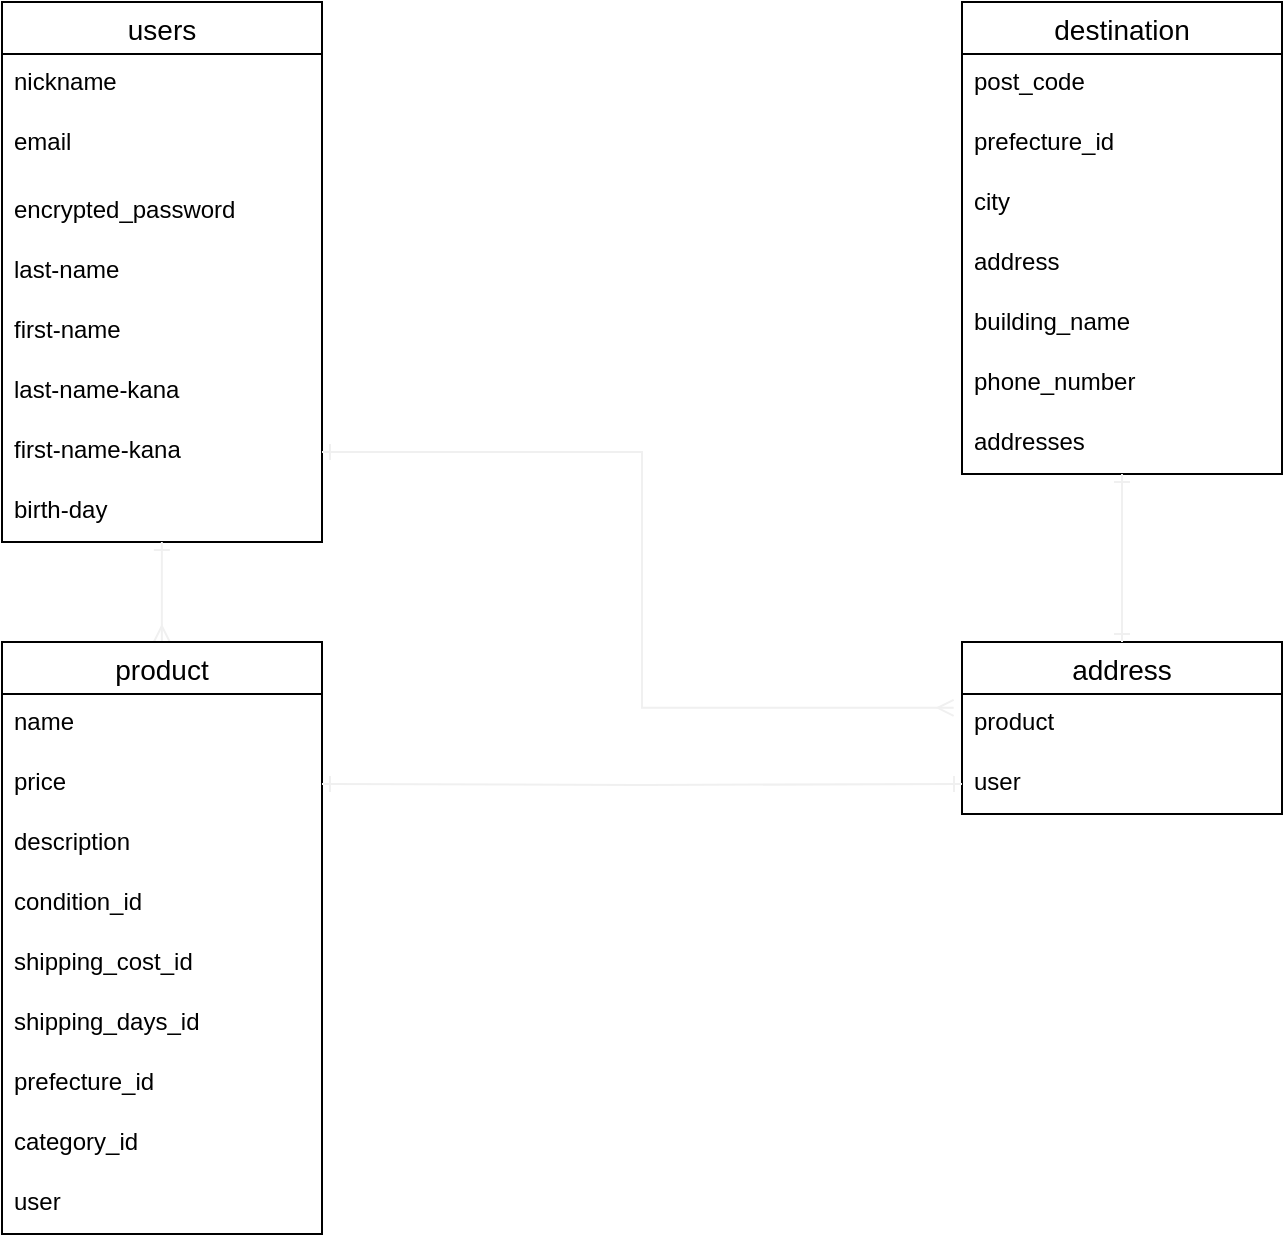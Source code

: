 <mxfile>
    <diagram id="_0M3nH67_NEi3Oq9-1mu" name="ページ2">
        <mxGraphModel dx="728" dy="680" grid="1" gridSize="10" guides="1" tooltips="1" connect="1" arrows="1" fold="1" page="1" pageScale="1" pageWidth="827" pageHeight="1169" math="0" shadow="0">
            <root>
                <mxCell id="R8pcYM-6dIFiuVNvw7nZ-0"/>
                <mxCell id="R8pcYM-6dIFiuVNvw7nZ-1" parent="R8pcYM-6dIFiuVNvw7nZ-0"/>
                <mxCell id="En99tIec1dn_C65rDExE-0" value="users" style="swimlane;fontStyle=0;childLayout=stackLayout;horizontal=1;startSize=26;horizontalStack=0;resizeParent=1;resizeParentMax=0;resizeLast=0;collapsible=1;marginBottom=0;align=center;fontSize=14;" vertex="1" parent="R8pcYM-6dIFiuVNvw7nZ-1">
                    <mxGeometry x="40" y="40" width="160" height="270" as="geometry"/>
                </mxCell>
                <mxCell id="En99tIec1dn_C65rDExE-1" value="nickname" style="text;strokeColor=none;fillColor=none;spacingLeft=4;spacingRight=4;overflow=hidden;rotatable=0;points=[[0,0.5],[1,0.5]];portConstraint=eastwest;fontSize=12;" vertex="1" parent="En99tIec1dn_C65rDExE-0">
                    <mxGeometry y="26" width="160" height="30" as="geometry"/>
                </mxCell>
                <mxCell id="En99tIec1dn_C65rDExE-2" value="email" style="text;strokeColor=none;fillColor=none;spacingLeft=4;spacingRight=4;overflow=hidden;rotatable=0;points=[[0,0.5],[1,0.5]];portConstraint=eastwest;fontSize=12;" vertex="1" parent="En99tIec1dn_C65rDExE-0">
                    <mxGeometry y="56" width="160" height="34" as="geometry"/>
                </mxCell>
                <mxCell id="En99tIec1dn_C65rDExE-3" value="encrypted_password" style="text;strokeColor=none;fillColor=none;spacingLeft=4;spacingRight=4;overflow=hidden;rotatable=0;points=[[0,0.5],[1,0.5]];portConstraint=eastwest;fontSize=12;" vertex="1" parent="En99tIec1dn_C65rDExE-0">
                    <mxGeometry y="90" width="160" height="30" as="geometry"/>
                </mxCell>
                <mxCell id="En99tIec1dn_C65rDExE-4" value="last-name" style="text;strokeColor=none;fillColor=none;spacingLeft=4;spacingRight=4;overflow=hidden;rotatable=0;points=[[0,0.5],[1,0.5]];portConstraint=eastwest;fontSize=12;" vertex="1" parent="En99tIec1dn_C65rDExE-0">
                    <mxGeometry y="120" width="160" height="30" as="geometry"/>
                </mxCell>
                <mxCell id="En99tIec1dn_C65rDExE-5" value="first-name" style="text;strokeColor=none;fillColor=none;spacingLeft=4;spacingRight=4;overflow=hidden;rotatable=0;points=[[0,0.5],[1,0.5]];portConstraint=eastwest;fontSize=12;" vertex="1" parent="En99tIec1dn_C65rDExE-0">
                    <mxGeometry y="150" width="160" height="30" as="geometry"/>
                </mxCell>
                <mxCell id="En99tIec1dn_C65rDExE-6" value="last-name-kana" style="text;strokeColor=none;fillColor=none;spacingLeft=4;spacingRight=4;overflow=hidden;rotatable=0;points=[[0,0.5],[1,0.5]];portConstraint=eastwest;fontSize=12;" vertex="1" parent="En99tIec1dn_C65rDExE-0">
                    <mxGeometry y="180" width="160" height="30" as="geometry"/>
                </mxCell>
                <mxCell id="En99tIec1dn_C65rDExE-7" value="first-name-kana" style="text;strokeColor=none;fillColor=none;spacingLeft=4;spacingRight=4;overflow=hidden;rotatable=0;points=[[0,0.5],[1,0.5]];portConstraint=eastwest;fontSize=12;" vertex="1" parent="En99tIec1dn_C65rDExE-0">
                    <mxGeometry y="210" width="160" height="30" as="geometry"/>
                </mxCell>
                <mxCell id="En99tIec1dn_C65rDExE-8" value="birth-day" style="text;strokeColor=none;fillColor=none;spacingLeft=4;spacingRight=4;overflow=hidden;rotatable=0;points=[[0,0.5],[1,0.5]];portConstraint=eastwest;fontSize=12;" vertex="1" parent="En99tIec1dn_C65rDExE-0">
                    <mxGeometry y="240" width="160" height="30" as="geometry"/>
                </mxCell>
                <mxCell id="77E4027k5SxiQhYJZpMu-0" value="destination" style="swimlane;fontStyle=0;childLayout=stackLayout;horizontal=1;startSize=26;horizontalStack=0;resizeParent=1;resizeParentMax=0;resizeLast=0;collapsible=1;marginBottom=0;align=center;fontSize=14;" vertex="1" parent="R8pcYM-6dIFiuVNvw7nZ-1">
                    <mxGeometry x="520" y="40" width="160" height="236" as="geometry"/>
                </mxCell>
                <mxCell id="77E4027k5SxiQhYJZpMu-5" value="post_code" style="text;strokeColor=none;fillColor=none;spacingLeft=4;spacingRight=4;overflow=hidden;rotatable=0;points=[[0,0.5],[1,0.5]];portConstraint=eastwest;fontSize=12;" vertex="1" parent="77E4027k5SxiQhYJZpMu-0">
                    <mxGeometry y="26" width="160" height="30" as="geometry"/>
                </mxCell>
                <mxCell id="77E4027k5SxiQhYJZpMu-6" value="prefecture_id" style="text;strokeColor=none;fillColor=none;spacingLeft=4;spacingRight=4;overflow=hidden;rotatable=0;points=[[0,0.5],[1,0.5]];portConstraint=eastwest;fontSize=12;" vertex="1" parent="77E4027k5SxiQhYJZpMu-0">
                    <mxGeometry y="56" width="160" height="30" as="geometry"/>
                </mxCell>
                <mxCell id="77E4027k5SxiQhYJZpMu-7" value="city" style="text;strokeColor=none;fillColor=none;spacingLeft=4;spacingRight=4;overflow=hidden;rotatable=0;points=[[0,0.5],[1,0.5]];portConstraint=eastwest;fontSize=12;" vertex="1" parent="77E4027k5SxiQhYJZpMu-0">
                    <mxGeometry y="86" width="160" height="30" as="geometry"/>
                </mxCell>
                <mxCell id="77E4027k5SxiQhYJZpMu-8" value="address" style="text;strokeColor=none;fillColor=none;spacingLeft=4;spacingRight=4;overflow=hidden;rotatable=0;points=[[0,0.5],[1,0.5]];portConstraint=eastwest;fontSize=12;" vertex="1" parent="77E4027k5SxiQhYJZpMu-0">
                    <mxGeometry y="116" width="160" height="30" as="geometry"/>
                </mxCell>
                <mxCell id="77E4027k5SxiQhYJZpMu-9" value="building_name" style="text;strokeColor=none;fillColor=none;spacingLeft=4;spacingRight=4;overflow=hidden;rotatable=0;points=[[0,0.5],[1,0.5]];portConstraint=eastwest;fontSize=12;" vertex="1" parent="77E4027k5SxiQhYJZpMu-0">
                    <mxGeometry y="146" width="160" height="30" as="geometry"/>
                </mxCell>
                <mxCell id="77E4027k5SxiQhYJZpMu-10" value="phone_number" style="text;strokeColor=none;fillColor=none;spacingLeft=4;spacingRight=4;overflow=hidden;rotatable=0;points=[[0,0.5],[1,0.5]];portConstraint=eastwest;fontSize=12;" vertex="1" parent="77E4027k5SxiQhYJZpMu-0">
                    <mxGeometry y="176" width="160" height="30" as="geometry"/>
                </mxCell>
                <mxCell id="IUIaBf5F-ILwce-eCE-9-24" value="addresses" style="text;strokeColor=none;fillColor=none;spacingLeft=4;spacingRight=4;overflow=hidden;rotatable=0;points=[[0,0.5],[1,0.5]];portConstraint=eastwest;fontSize=12;" vertex="1" parent="77E4027k5SxiQhYJZpMu-0">
                    <mxGeometry y="206" width="160" height="30" as="geometry"/>
                </mxCell>
                <mxCell id="lUwhcgoe3vLOZCY1hywW-0" style="edgeStyle=orthogonalEdgeStyle;rounded=0;orthogonalLoop=1;jettySize=auto;html=1;startArrow=ERone;startFill=0;endArrow=ERmany;endFill=0;strokeColor=#f0f0f0;strokeWidth=1;entryX=0.5;entryY=0;entryDx=0;entryDy=0;" edge="1" parent="R8pcYM-6dIFiuVNvw7nZ-1">
                    <mxGeometry relative="1" as="geometry">
                        <mxPoint x="119.92" y="360" as="targetPoint"/>
                        <mxPoint x="119.92" y="310" as="sourcePoint"/>
                        <Array as="points"/>
                    </mxGeometry>
                </mxCell>
                <mxCell id="IUIaBf5F-ILwce-eCE-9-0" value="product" style="swimlane;fontStyle=0;childLayout=stackLayout;horizontal=1;startSize=26;horizontalStack=0;resizeParent=1;resizeParentMax=0;resizeLast=0;collapsible=1;marginBottom=0;align=center;fontSize=14;" vertex="1" parent="R8pcYM-6dIFiuVNvw7nZ-1">
                    <mxGeometry x="40" y="360" width="160" height="296" as="geometry"/>
                </mxCell>
                <mxCell id="IUIaBf5F-ILwce-eCE-9-1" value="name" style="text;strokeColor=none;fillColor=none;spacingLeft=4;spacingRight=4;overflow=hidden;rotatable=0;points=[[0,0.5],[1,0.5]];portConstraint=eastwest;fontSize=12;" vertex="1" parent="IUIaBf5F-ILwce-eCE-9-0">
                    <mxGeometry y="26" width="160" height="30" as="geometry"/>
                </mxCell>
                <mxCell id="IUIaBf5F-ILwce-eCE-9-2" value="price" style="text;strokeColor=none;fillColor=none;spacingLeft=4;spacingRight=4;overflow=hidden;rotatable=0;points=[[0,0.5],[1,0.5]];portConstraint=eastwest;fontSize=12;" vertex="1" parent="IUIaBf5F-ILwce-eCE-9-0">
                    <mxGeometry y="56" width="160" height="30" as="geometry"/>
                </mxCell>
                <mxCell id="IUIaBf5F-ILwce-eCE-9-3" value="description" style="text;strokeColor=none;fillColor=none;spacingLeft=4;spacingRight=4;overflow=hidden;rotatable=0;points=[[0,0.5],[1,0.5]];portConstraint=eastwest;fontSize=12;" vertex="1" parent="IUIaBf5F-ILwce-eCE-9-0">
                    <mxGeometry y="86" width="160" height="30" as="geometry"/>
                </mxCell>
                <mxCell id="IUIaBf5F-ILwce-eCE-9-4" value="condition_id" style="text;strokeColor=none;fillColor=none;spacingLeft=4;spacingRight=4;overflow=hidden;rotatable=0;points=[[0,0.5],[1,0.5]];portConstraint=eastwest;fontSize=12;" vertex="1" parent="IUIaBf5F-ILwce-eCE-9-0">
                    <mxGeometry y="116" width="160" height="30" as="geometry"/>
                </mxCell>
                <mxCell id="IUIaBf5F-ILwce-eCE-9-7" value="shipping_cost_id" style="text;strokeColor=none;fillColor=none;spacingLeft=4;spacingRight=4;overflow=hidden;rotatable=0;points=[[0,0.5],[1,0.5]];portConstraint=eastwest;fontSize=12;" vertex="1" parent="IUIaBf5F-ILwce-eCE-9-0">
                    <mxGeometry y="146" width="160" height="30" as="geometry"/>
                </mxCell>
                <mxCell id="IUIaBf5F-ILwce-eCE-9-8" value="shipping_days_id" style="text;strokeColor=none;fillColor=none;spacingLeft=4;spacingRight=4;overflow=hidden;rotatable=0;points=[[0,0.5],[1,0.5]];portConstraint=eastwest;fontSize=12;" vertex="1" parent="IUIaBf5F-ILwce-eCE-9-0">
                    <mxGeometry y="176" width="160" height="30" as="geometry"/>
                </mxCell>
                <mxCell id="IUIaBf5F-ILwce-eCE-9-9" value="prefecture_id" style="text;strokeColor=none;fillColor=none;spacingLeft=4;spacingRight=4;overflow=hidden;rotatable=0;points=[[0,0.5],[1,0.5]];portConstraint=eastwest;fontSize=12;" vertex="1" parent="IUIaBf5F-ILwce-eCE-9-0">
                    <mxGeometry y="206" width="160" height="30" as="geometry"/>
                </mxCell>
                <mxCell id="IUIaBf5F-ILwce-eCE-9-10" value="category_id" style="text;strokeColor=none;fillColor=none;spacingLeft=4;spacingRight=4;overflow=hidden;rotatable=0;points=[[0,0.5],[1,0.5]];portConstraint=eastwest;fontSize=12;" vertex="1" parent="IUIaBf5F-ILwce-eCE-9-0">
                    <mxGeometry y="236" width="160" height="30" as="geometry"/>
                </mxCell>
                <mxCell id="IUIaBf5F-ILwce-eCE-9-11" value="user" style="text;strokeColor=none;fillColor=none;spacingLeft=4;spacingRight=4;overflow=hidden;rotatable=0;points=[[0,0.5],[1,0.5]];portConstraint=eastwest;fontSize=12;" vertex="1" parent="IUIaBf5F-ILwce-eCE-9-0">
                    <mxGeometry y="266" width="160" height="30" as="geometry"/>
                </mxCell>
                <mxCell id="IUIaBf5F-ILwce-eCE-9-15" value="address" style="swimlane;fontStyle=0;childLayout=stackLayout;horizontal=1;startSize=26;horizontalStack=0;resizeParent=1;resizeParentMax=0;resizeLast=0;collapsible=1;marginBottom=0;align=center;fontSize=14;" vertex="1" parent="R8pcYM-6dIFiuVNvw7nZ-1">
                    <mxGeometry x="520" y="360" width="160" height="86" as="geometry"/>
                </mxCell>
                <mxCell id="IUIaBf5F-ILwce-eCE-9-16" value="product" style="text;strokeColor=none;fillColor=none;spacingLeft=4;spacingRight=4;overflow=hidden;rotatable=0;points=[[0,0.5],[1,0.5]];portConstraint=eastwest;fontSize=12;" vertex="1" parent="IUIaBf5F-ILwce-eCE-9-15">
                    <mxGeometry y="26" width="160" height="30" as="geometry"/>
                </mxCell>
                <mxCell id="IUIaBf5F-ILwce-eCE-9-18" value="user" style="text;strokeColor=none;fillColor=none;spacingLeft=4;spacingRight=4;overflow=hidden;rotatable=0;points=[[0,0.5],[1,0.5]];portConstraint=eastwest;fontSize=12;" vertex="1" parent="IUIaBf5F-ILwce-eCE-9-15">
                    <mxGeometry y="56" width="160" height="30" as="geometry"/>
                </mxCell>
                <mxCell id="IUIaBf5F-ILwce-eCE-9-20" style="edgeStyle=orthogonalEdgeStyle;rounded=0;orthogonalLoop=1;jettySize=auto;html=1;entryX=0.5;entryY=0;entryDx=0;entryDy=0;startArrow=ERone;startFill=0;endArrow=ERone;endFill=0;strokeColor=#f0f0f0;strokeWidth=1;exitX=0.5;exitY=1;exitDx=0;exitDy=0;" edge="1" parent="R8pcYM-6dIFiuVNvw7nZ-1" source="77E4027k5SxiQhYJZpMu-0" target="IUIaBf5F-ILwce-eCE-9-15">
                    <mxGeometry relative="1" as="geometry">
                        <mxPoint x="570" y="280" as="sourcePoint"/>
                    </mxGeometry>
                </mxCell>
                <mxCell id="IUIaBf5F-ILwce-eCE-9-21" style="edgeStyle=orthogonalEdgeStyle;rounded=0;orthogonalLoop=1;jettySize=auto;html=1;exitX=0;exitY=0.5;exitDx=0;exitDy=0;startArrow=ERone;startFill=0;endArrow=ERone;endFill=0;strokeColor=#f0f0f0;strokeWidth=1;" edge="1" parent="R8pcYM-6dIFiuVNvw7nZ-1" target="IUIaBf5F-ILwce-eCE-9-2">
                    <mxGeometry relative="1" as="geometry">
                        <mxPoint x="520" y="431" as="sourcePoint"/>
                    </mxGeometry>
                </mxCell>
                <mxCell id="IUIaBf5F-ILwce-eCE-9-23" style="edgeStyle=orthogonalEdgeStyle;rounded=0;orthogonalLoop=1;jettySize=auto;html=1;exitX=1;exitY=0.5;exitDx=0;exitDy=0;entryX=-0.026;entryY=0.231;entryDx=0;entryDy=0;entryPerimeter=0;startArrow=ERone;startFill=0;endArrow=ERmany;endFill=0;strokeColor=#f0f0f0;strokeWidth=1;" edge="1" parent="R8pcYM-6dIFiuVNvw7nZ-1" source="En99tIec1dn_C65rDExE-7" target="IUIaBf5F-ILwce-eCE-9-16">
                    <mxGeometry relative="1" as="geometry"/>
                </mxCell>
            </root>
        </mxGraphModel>
    </diagram>
    <diagram id="dRL7u9wzXGMViZKuGC6K" name="ページ1">
        <mxGraphModel dx="728" dy="680" grid="1" gridSize="10" guides="1" tooltips="1" connect="1" arrows="1" fold="1" page="1" pageScale="1" pageWidth="827" pageHeight="1169" math="0" shadow="0">
            <root>
                <mxCell id="0"/>
                <mxCell id="1" parent="0"/>
                <mxCell id="18" value="users" style="swimlane;fontStyle=0;childLayout=stackLayout;horizontal=1;startSize=26;horizontalStack=0;resizeParent=1;resizeParentMax=0;resizeLast=0;collapsible=1;marginBottom=0;align=center;fontSize=14;" vertex="1" parent="1">
                    <mxGeometry x="40" y="40" width="160" height="270" as="geometry"/>
                </mxCell>
                <mxCell id="19" value="nickname" style="text;strokeColor=none;fillColor=none;spacingLeft=4;spacingRight=4;overflow=hidden;rotatable=0;points=[[0,0.5],[1,0.5]];portConstraint=eastwest;fontSize=12;" vertex="1" parent="18">
                    <mxGeometry y="26" width="160" height="30" as="geometry"/>
                </mxCell>
                <mxCell id="20" value="email" style="text;strokeColor=none;fillColor=none;spacingLeft=4;spacingRight=4;overflow=hidden;rotatable=0;points=[[0,0.5],[1,0.5]];portConstraint=eastwest;fontSize=12;" vertex="1" parent="18">
                    <mxGeometry y="56" width="160" height="34" as="geometry"/>
                </mxCell>
                <mxCell id="21" value="encrypted_password" style="text;strokeColor=none;fillColor=none;spacingLeft=4;spacingRight=4;overflow=hidden;rotatable=0;points=[[0,0.5],[1,0.5]];portConstraint=eastwest;fontSize=12;" vertex="1" parent="18">
                    <mxGeometry y="90" width="160" height="30" as="geometry"/>
                </mxCell>
                <mxCell id="56" value="last-name" style="text;strokeColor=none;fillColor=none;spacingLeft=4;spacingRight=4;overflow=hidden;rotatable=0;points=[[0,0.5],[1,0.5]];portConstraint=eastwest;fontSize=12;" vertex="1" parent="18">
                    <mxGeometry y="120" width="160" height="30" as="geometry"/>
                </mxCell>
                <mxCell id="57" value="first-name" style="text;strokeColor=none;fillColor=none;spacingLeft=4;spacingRight=4;overflow=hidden;rotatable=0;points=[[0,0.5],[1,0.5]];portConstraint=eastwest;fontSize=12;" vertex="1" parent="18">
                    <mxGeometry y="150" width="160" height="30" as="geometry"/>
                </mxCell>
                <mxCell id="58" value="last-name-kana" style="text;strokeColor=none;fillColor=none;spacingLeft=4;spacingRight=4;overflow=hidden;rotatable=0;points=[[0,0.5],[1,0.5]];portConstraint=eastwest;fontSize=12;" vertex="1" parent="18">
                    <mxGeometry y="180" width="160" height="30" as="geometry"/>
                </mxCell>
                <mxCell id="59" value="first-name-kana" style="text;strokeColor=none;fillColor=none;spacingLeft=4;spacingRight=4;overflow=hidden;rotatable=0;points=[[0,0.5],[1,0.5]];portConstraint=eastwest;fontSize=12;" vertex="1" parent="18">
                    <mxGeometry y="210" width="160" height="30" as="geometry"/>
                </mxCell>
                <mxCell id="60" value="birth-dete" style="text;strokeColor=none;fillColor=none;spacingLeft=4;spacingRight=4;overflow=hidden;rotatable=0;points=[[0,0.5],[1,0.5]];portConstraint=eastwest;fontSize=12;" vertex="1" parent="18">
                    <mxGeometry y="240" width="160" height="30" as="geometry"/>
                </mxCell>
                <mxCell id="26" value="product" style="swimlane;fontStyle=0;childLayout=stackLayout;horizontal=1;startSize=26;horizontalStack=0;resizeParent=1;resizeParentMax=0;resizeLast=0;collapsible=1;marginBottom=0;align=center;fontSize=14;" vertex="1" parent="1">
                    <mxGeometry x="40" y="360" width="160" height="326" as="geometry"/>
                </mxCell>
                <mxCell id="27" value="name" style="text;strokeColor=none;fillColor=none;spacingLeft=4;spacingRight=4;overflow=hidden;rotatable=0;points=[[0,0.5],[1,0.5]];portConstraint=eastwest;fontSize=12;" vertex="1" parent="26">
                    <mxGeometry y="26" width="160" height="30" as="geometry"/>
                </mxCell>
                <mxCell id="28" value="price" style="text;strokeColor=none;fillColor=none;spacingLeft=4;spacingRight=4;overflow=hidden;rotatable=0;points=[[0,0.5],[1,0.5]];portConstraint=eastwest;fontSize=12;" vertex="1" parent="26">
                    <mxGeometry y="56" width="160" height="30" as="geometry"/>
                </mxCell>
                <mxCell id="29" value="description" style="text;strokeColor=none;fillColor=none;spacingLeft=4;spacingRight=4;overflow=hidden;rotatable=0;points=[[0,0.5],[1,0.5]];portConstraint=eastwest;fontSize=12;" vertex="1" parent="26">
                    <mxGeometry y="86" width="160" height="30" as="geometry"/>
                </mxCell>
                <mxCell id="61" value="status" style="text;strokeColor=none;fillColor=none;spacingLeft=4;spacingRight=4;overflow=hidden;rotatable=0;points=[[0,0.5],[1,0.5]];portConstraint=eastwest;fontSize=12;" vertex="1" parent="26">
                    <mxGeometry y="116" width="160" height="30" as="geometry"/>
                </mxCell>
                <mxCell id="62" value="judgment" style="text;strokeColor=none;fillColor=none;spacingLeft=4;spacingRight=4;overflow=hidden;rotatable=0;points=[[0,0.5],[1,0.5]];portConstraint=eastwest;fontSize=12;" vertex="1" parent="26">
                    <mxGeometry y="146" width="160" height="30" as="geometry"/>
                </mxCell>
                <mxCell id="63" value="size" style="text;strokeColor=none;fillColor=none;spacingLeft=4;spacingRight=4;overflow=hidden;rotatable=0;points=[[0,0.5],[1,0.5]];portConstraint=eastwest;fontSize=12;" vertex="1" parent="26">
                    <mxGeometry y="176" width="160" height="30" as="geometry"/>
                </mxCell>
                <mxCell id="64" value="cost" style="text;strokeColor=none;fillColor=none;spacingLeft=4;spacingRight=4;overflow=hidden;rotatable=0;points=[[0,0.5],[1,0.5]];portConstraint=eastwest;fontSize=12;" vertex="1" parent="26">
                    <mxGeometry y="206" width="160" height="30" as="geometry"/>
                </mxCell>
                <mxCell id="65" value="days" style="text;strokeColor=none;fillColor=none;spacingLeft=4;spacingRight=4;overflow=hidden;rotatable=0;points=[[0,0.5],[1,0.5]];portConstraint=eastwest;fontSize=12;" vertex="1" parent="26">
                    <mxGeometry y="236" width="160" height="30" as="geometry"/>
                </mxCell>
                <mxCell id="66" value="prefecture_id" style="text;strokeColor=none;fillColor=none;spacingLeft=4;spacingRight=4;overflow=hidden;rotatable=0;points=[[0,0.5],[1,0.5]];portConstraint=eastwest;fontSize=12;" vertex="1" parent="26">
                    <mxGeometry y="266" width="160" height="30" as="geometry"/>
                </mxCell>
                <mxCell id="67" value="category_id" style="text;strokeColor=none;fillColor=none;spacingLeft=4;spacingRight=4;overflow=hidden;rotatable=0;points=[[0,0.5],[1,0.5]];portConstraint=eastwest;fontSize=12;" vertex="1" parent="26">
                    <mxGeometry y="296" width="160" height="30" as="geometry"/>
                </mxCell>
                <mxCell id="44" value="destination" style="swimlane;fontStyle=0;childLayout=stackLayout;horizontal=1;startSize=26;horizontalStack=0;resizeParent=1;resizeParentMax=0;resizeLast=0;collapsible=1;marginBottom=0;align=center;fontSize=14;" vertex="1" parent="1">
                    <mxGeometry x="520" y="40" width="160" height="356" as="geometry"/>
                </mxCell>
                <mxCell id="45" value="last_name" style="text;strokeColor=none;fillColor=none;spacingLeft=4;spacingRight=4;overflow=hidden;rotatable=0;points=[[0,0.5],[1,0.5]];portConstraint=eastwest;fontSize=12;" vertex="1" parent="44">
                    <mxGeometry y="26" width="160" height="30" as="geometry"/>
                </mxCell>
                <mxCell id="46" value="first_name" style="text;strokeColor=none;fillColor=none;spacingLeft=4;spacingRight=4;overflow=hidden;rotatable=0;points=[[0,0.5],[1,0.5]];portConstraint=eastwest;fontSize=12;" vertex="1" parent="44">
                    <mxGeometry y="56" width="160" height="30" as="geometry"/>
                </mxCell>
                <mxCell id="47" value="last_name_kana" style="text;strokeColor=none;fillColor=none;spacingLeft=4;spacingRight=4;overflow=hidden;rotatable=0;points=[[0,0.5],[1,0.5]];portConstraint=eastwest;fontSize=12;" vertex="1" parent="44">
                    <mxGeometry y="86" width="160" height="30" as="geometry"/>
                </mxCell>
                <mxCell id="48" value="first_name_kana" style="text;strokeColor=none;fillColor=none;spacingLeft=4;spacingRight=4;overflow=hidden;rotatable=0;points=[[0,0.5],[1,0.5]];portConstraint=eastwest;fontSize=12;" vertex="1" parent="44">
                    <mxGeometry y="116" width="160" height="30" as="geometry"/>
                </mxCell>
                <mxCell id="50" value="post_code" style="text;strokeColor=none;fillColor=none;spacingLeft=4;spacingRight=4;overflow=hidden;rotatable=0;points=[[0,0.5],[1,0.5]];portConstraint=eastwest;fontSize=12;" vertex="1" parent="44">
                    <mxGeometry y="146" width="160" height="30" as="geometry"/>
                </mxCell>
                <mxCell id="51" value="prefecture" style="text;strokeColor=none;fillColor=none;spacingLeft=4;spacingRight=4;overflow=hidden;rotatable=0;points=[[0,0.5],[1,0.5]];portConstraint=eastwest;fontSize=12;" vertex="1" parent="44">
                    <mxGeometry y="176" width="160" height="30" as="geometry"/>
                </mxCell>
                <mxCell id="52" value="city" style="text;strokeColor=none;fillColor=none;spacingLeft=4;spacingRight=4;overflow=hidden;rotatable=0;points=[[0,0.5],[1,0.5]];portConstraint=eastwest;fontSize=12;" vertex="1" parent="44">
                    <mxGeometry y="206" width="160" height="30" as="geometry"/>
                </mxCell>
                <mxCell id="53" value="address" style="text;strokeColor=none;fillColor=none;spacingLeft=4;spacingRight=4;overflow=hidden;rotatable=0;points=[[0,0.5],[1,0.5]];portConstraint=eastwest;fontSize=12;" vertex="1" parent="44">
                    <mxGeometry y="236" width="160" height="30" as="geometry"/>
                </mxCell>
                <mxCell id="54" value="building_name" style="text;strokeColor=none;fillColor=none;spacingLeft=4;spacingRight=4;overflow=hidden;rotatable=0;points=[[0,0.5],[1,0.5]];portConstraint=eastwest;fontSize=12;" vertex="1" parent="44">
                    <mxGeometry y="266" width="160" height="30" as="geometry"/>
                </mxCell>
                <mxCell id="79" value="phone_number" style="text;strokeColor=none;fillColor=none;spacingLeft=4;spacingRight=4;overflow=hidden;rotatable=0;points=[[0,0.5],[1,0.5]];portConstraint=eastwest;fontSize=12;" vertex="1" parent="44">
                    <mxGeometry y="296" width="160" height="30" as="geometry"/>
                </mxCell>
                <mxCell id="80" value="user_id" style="text;strokeColor=none;fillColor=none;spacingLeft=4;spacingRight=4;overflow=hidden;rotatable=0;points=[[0,0.5],[1,0.5]];portConstraint=eastwest;fontSize=12;" vertex="1" parent="44">
                    <mxGeometry y="326" width="160" height="30" as="geometry"/>
                </mxCell>
                <mxCell id="75" style="edgeStyle=orthogonalEdgeStyle;orthogonalLoop=1;jettySize=auto;html=1;startArrow=ERone;startFill=0;endArrow=ERone;endFill=0;strokeWidth=1;rounded=0;entryX=0;entryY=0.5;entryDx=0;entryDy=0;" edge="1" parent="1" target="46">
                    <mxGeometry relative="1" as="geometry">
                        <mxPoint x="510" y="113" as="targetPoint"/>
                        <mxPoint x="210" y="111" as="sourcePoint"/>
                        <Array as="points">
                            <mxPoint x="200" y="111"/>
                        </Array>
                    </mxGeometry>
                </mxCell>
                <mxCell id="81" style="edgeStyle=orthogonalEdgeStyle;rounded=0;orthogonalLoop=1;jettySize=auto;html=1;startArrow=ERone;startFill=0;endArrow=ERmany;endFill=0;strokeColor=#f0f0f0;strokeWidth=1;entryX=0.5;entryY=0;entryDx=0;entryDy=0;" edge="1" parent="1" target="26">
                    <mxGeometry relative="1" as="geometry">
                        <mxPoint x="120" y="350" as="targetPoint"/>
                        <mxPoint x="120" y="310" as="sourcePoint"/>
                        <Array as="points"/>
                    </mxGeometry>
                </mxCell>
            </root>
        </mxGraphModel>
    </diagram>
</mxfile>